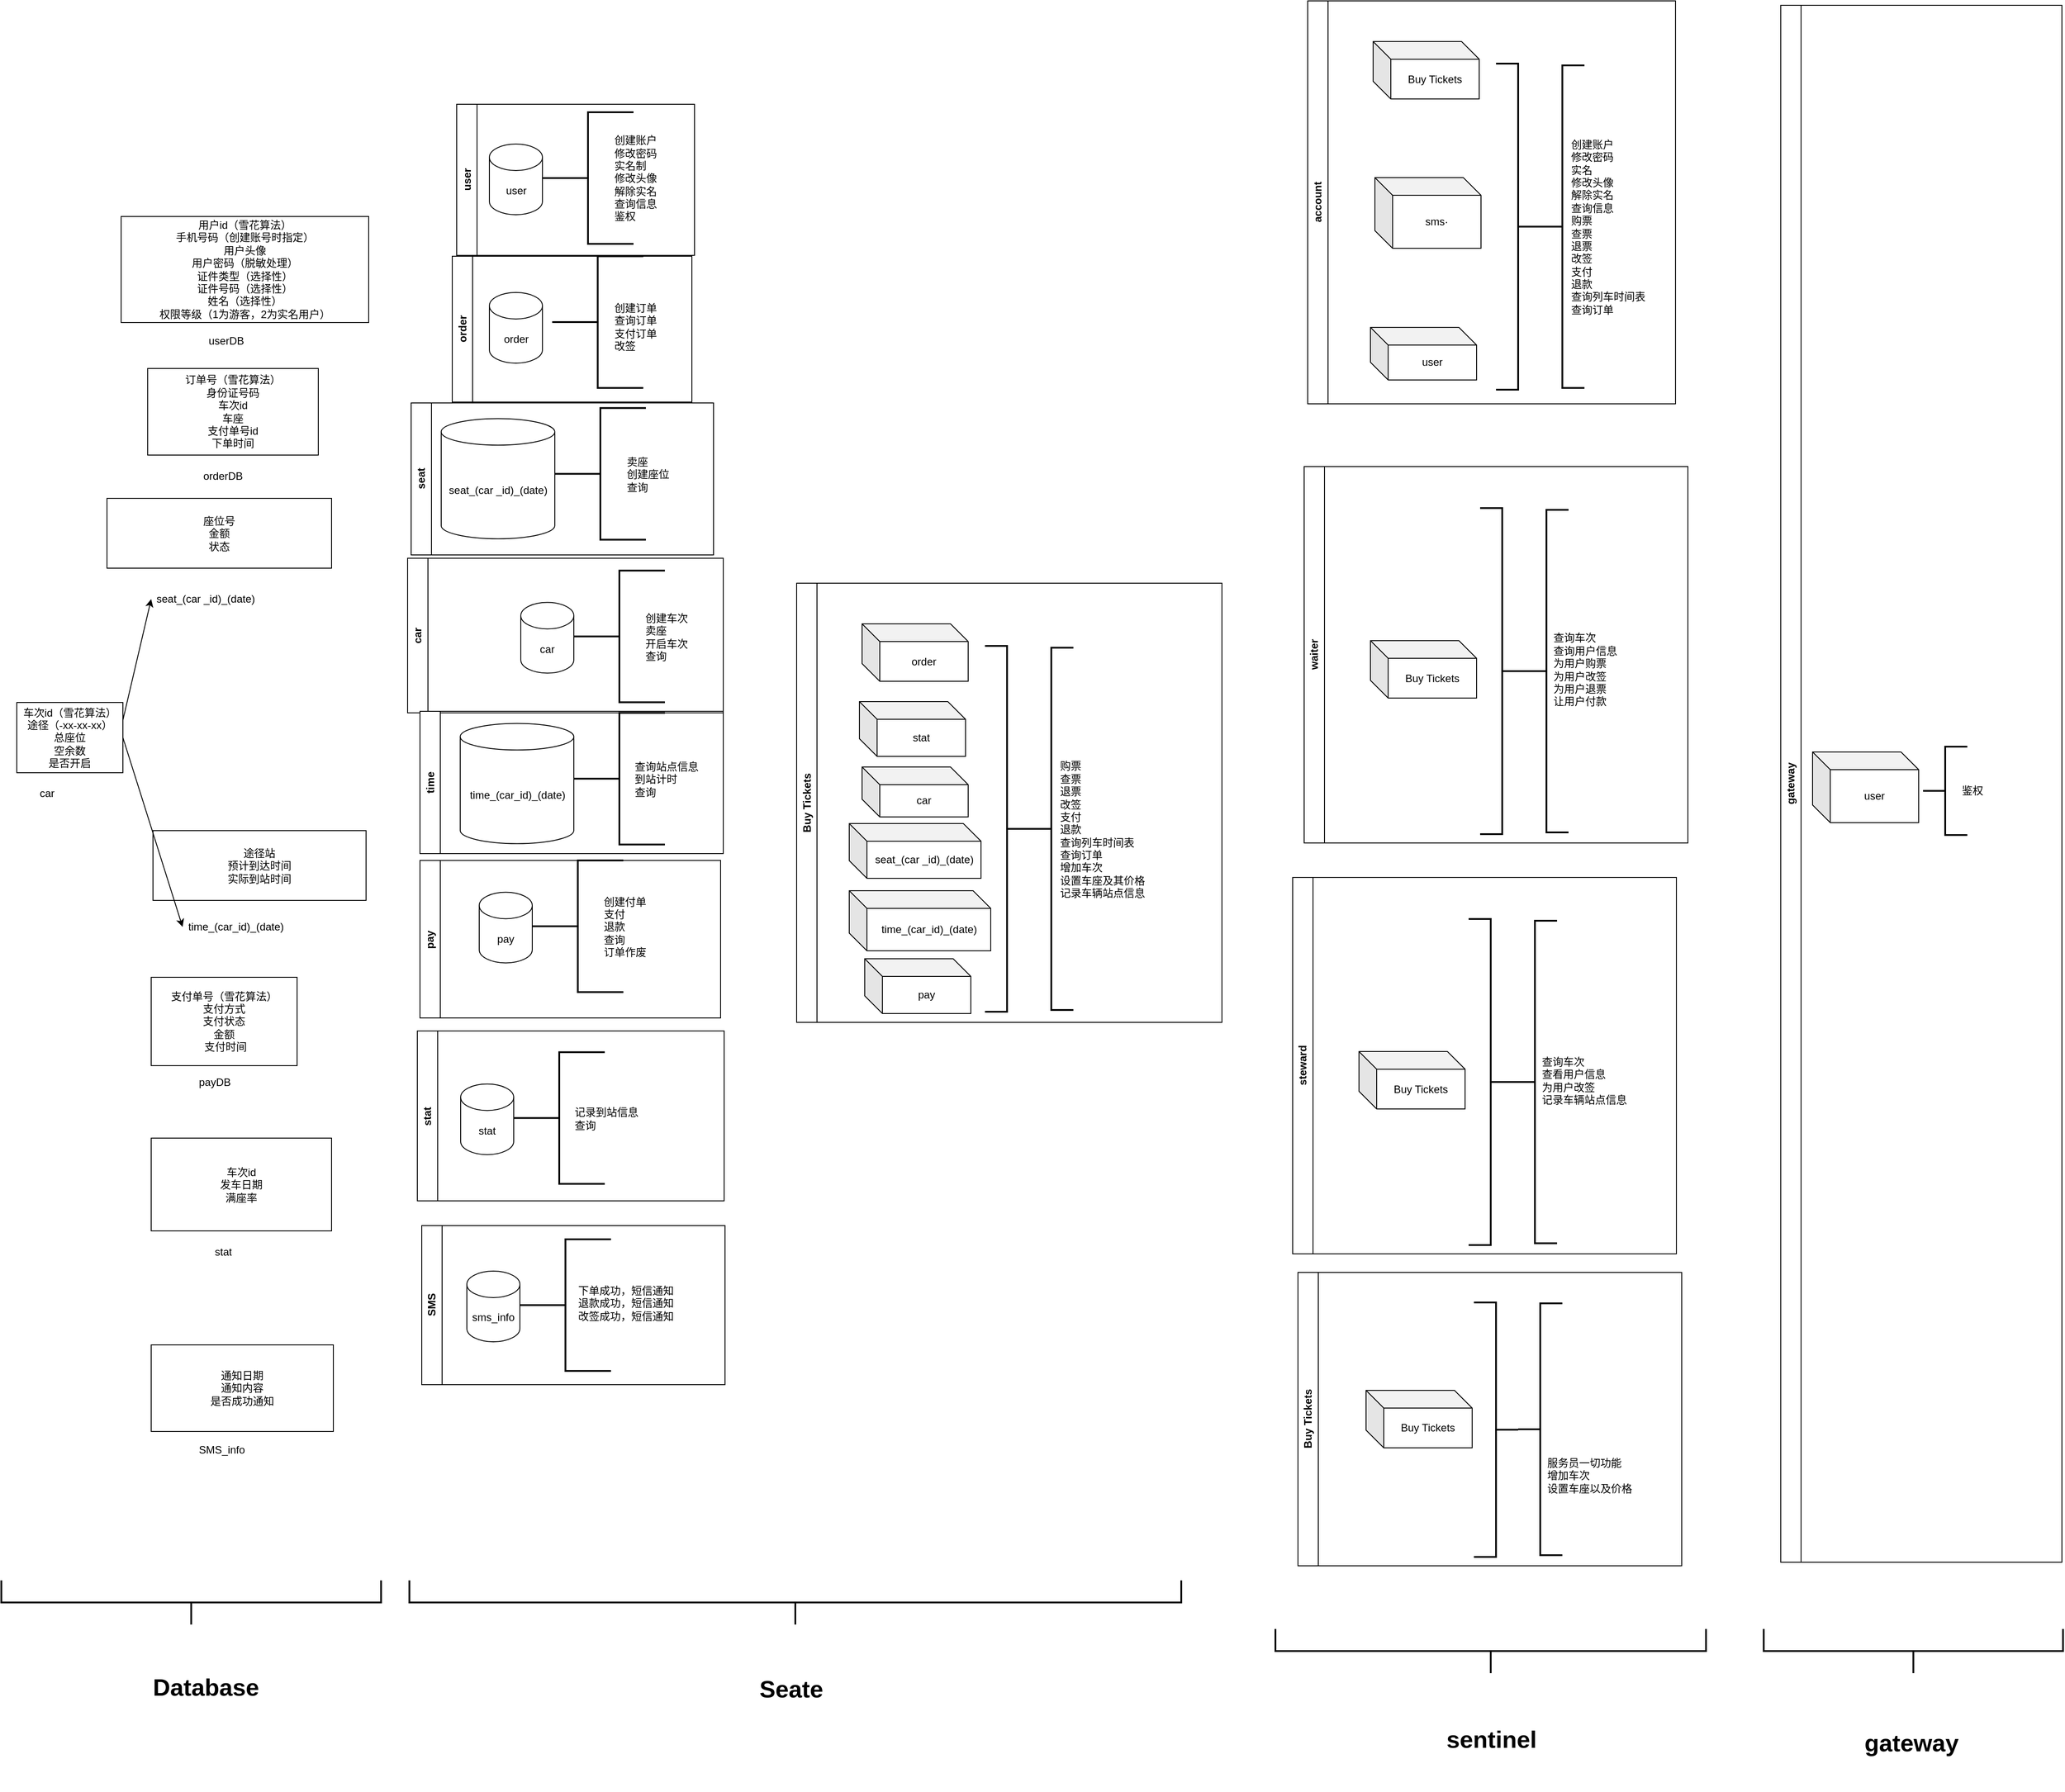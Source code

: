 <mxfile version="22.0.3" type="device">
  <diagram name="第 1 页" id="jt6VVJo7nu8GzwiU6wVw">
    <mxGraphModel dx="1000" dy="637" grid="0" gridSize="10" guides="1" tooltips="1" connect="1" arrows="1" fold="1" page="1" pageScale="1" pageWidth="2500" pageHeight="2200" math="0" shadow="0">
      <root>
        <mxCell id="0" />
        <mxCell id="1" parent="0" />
        <mxCell id="OvFxD7z9jxdbEy_i_qH0-7" value="座位号&lt;br&gt;金额&lt;br&gt;状态" style="rounded=0;whiteSpace=wrap;html=1;" parent="1" vertex="1">
          <mxGeometry x="136" y="617" width="254" height="79" as="geometry" />
        </mxCell>
        <mxCell id="OvFxD7z9jxdbEy_i_qH0-2" value="用户id（雪花算法）&lt;br&gt;手机号码（创建账号时指定）&lt;br&gt;用户头像&lt;br&gt;用户密码（脱敏处理）&lt;br&gt;证件类型（选择性）&lt;br&gt;证件号码（选择性）&lt;br&gt;姓名（选择性）&lt;br&gt;权限等级（1为游客，2为实名用户）" style="rounded=0;whiteSpace=wrap;html=1;" parent="1" vertex="1">
          <mxGeometry x="152" y="298" width="280" height="120" as="geometry" />
        </mxCell>
        <mxCell id="OvFxD7z9jxdbEy_i_qH0-3" value="userDB" style="text;strokeColor=none;fillColor=none;align=left;verticalAlign=middle;spacingLeft=4;spacingRight=4;overflow=hidden;points=[[0,0.5],[1,0.5]];portConstraint=eastwest;rotatable=0;whiteSpace=wrap;html=1;" parent="1" vertex="1">
          <mxGeometry x="245" y="424" width="80" height="30" as="geometry" />
        </mxCell>
        <mxCell id="OvFxD7z9jxdbEy_i_qH0-4" value="orderDB" style="text;strokeColor=none;fillColor=none;align=left;verticalAlign=middle;spacingLeft=4;spacingRight=4;overflow=hidden;points=[[0,0.5],[1,0.5]];portConstraint=eastwest;rotatable=0;whiteSpace=wrap;html=1;" parent="1" vertex="1">
          <mxGeometry x="238.5" y="577" width="80" height="30" as="geometry" />
        </mxCell>
        <mxCell id="OvFxD7z9jxdbEy_i_qH0-5" value="订单号（雪花算法）&lt;br&gt;身份证号码&lt;br&gt;车次id&lt;br&gt;车座&lt;br&gt;支付单号id&lt;br&gt;下单时间" style="rounded=0;whiteSpace=wrap;html=1;" parent="1" vertex="1">
          <mxGeometry x="182" y="470" width="193" height="98" as="geometry" />
        </mxCell>
        <mxCell id="OvFxD7z9jxdbEy_i_qH0-6" value="seat_(car _id)_(date)" style="text;strokeColor=none;fillColor=none;align=left;verticalAlign=middle;spacingLeft=4;spacingRight=4;overflow=hidden;points=[[0,0.5],[1,0.5]];portConstraint=eastwest;rotatable=0;whiteSpace=wrap;html=1;rounded=1;" parent="1" vertex="1">
          <mxGeometry x="186" y="716" width="159" height="30" as="geometry" />
        </mxCell>
        <mxCell id="OvFxD7z9jxdbEy_i_qH0-8" value="payDB&lt;br&gt;" style="text;strokeColor=none;fillColor=none;align=left;verticalAlign=middle;spacingLeft=4;spacingRight=4;overflow=hidden;points=[[0,0.5],[1,0.5]];portConstraint=eastwest;rotatable=0;whiteSpace=wrap;html=1;" parent="1" vertex="1">
          <mxGeometry x="234" y="1263" width="80" height="30" as="geometry" />
        </mxCell>
        <mxCell id="OvFxD7z9jxdbEy_i_qH0-9" value="支付单号（雪花算法）&lt;br&gt;支付方式&lt;br&gt;支付状态&lt;br&gt;金额&lt;br&gt;&amp;nbsp;支付时间" style="rounded=0;whiteSpace=wrap;html=1;" parent="1" vertex="1">
          <mxGeometry x="186" y="1159" width="165" height="100" as="geometry" />
        </mxCell>
        <mxCell id="OvFxD7z9jxdbEy_i_qH0-16" value="车次id（雪花算法）&lt;br&gt;途径（-xx-xx-xx）&lt;br&gt;总座位&lt;br&gt;空余数&lt;br&gt;是否开启" style="rounded=0;whiteSpace=wrap;html=1;" parent="1" vertex="1">
          <mxGeometry x="34" y="848" width="120" height="79.5" as="geometry" />
        </mxCell>
        <mxCell id="-K4Pnvhbvs1OvobaiyWg-1" value="" style="endArrow=classic;html=1;rounded=0;exitX=1;exitY=0.25;exitDx=0;exitDy=0;entryX=0;entryY=0.5;entryDx=0;entryDy=0;" edge="1" parent="1" source="OvFxD7z9jxdbEy_i_qH0-16" target="OvFxD7z9jxdbEy_i_qH0-6">
          <mxGeometry width="50" height="50" relative="1" as="geometry">
            <mxPoint x="325" y="1074" as="sourcePoint" />
            <mxPoint x="375" y="1024" as="targetPoint" />
          </mxGeometry>
        </mxCell>
        <mxCell id="-K4Pnvhbvs1OvobaiyWg-2" value="途径站&lt;br&gt;预计到达时间&lt;br&gt;实际到站时间" style="rounded=0;whiteSpace=wrap;html=1;" vertex="1" parent="1">
          <mxGeometry x="188" y="993" width="241" height="79" as="geometry" />
        </mxCell>
        <mxCell id="-K4Pnvhbvs1OvobaiyWg-4" value="time_(car_id)_(date)" style="text;strokeColor=none;fillColor=none;align=left;verticalAlign=middle;spacingLeft=4;spacingRight=4;overflow=hidden;points=[[0,0.5],[1,0.5]];portConstraint=eastwest;rotatable=0;whiteSpace=wrap;html=1;" vertex="1" parent="1">
          <mxGeometry x="221.5" y="1087" width="141" height="30" as="geometry" />
        </mxCell>
        <mxCell id="-K4Pnvhbvs1OvobaiyWg-5" value="car" style="text;strokeColor=none;fillColor=none;align=left;verticalAlign=middle;spacingLeft=4;spacingRight=4;overflow=hidden;points=[[0,0.5],[1,0.5]];portConstraint=eastwest;rotatable=0;whiteSpace=wrap;html=1;" vertex="1" parent="1">
          <mxGeometry x="54" y="936" width="80" height="30" as="geometry" />
        </mxCell>
        <mxCell id="-K4Pnvhbvs1OvobaiyWg-6" value="" style="endArrow=classic;html=1;rounded=0;entryX=0;entryY=0.5;entryDx=0;entryDy=0;exitX=1;exitY=0.5;exitDx=0;exitDy=0;" edge="1" parent="1" source="OvFxD7z9jxdbEy_i_qH0-16" target="-K4Pnvhbvs1OvobaiyWg-4">
          <mxGeometry width="50" height="50" relative="1" as="geometry">
            <mxPoint x="287" y="843" as="sourcePoint" />
            <mxPoint x="337" y="793" as="targetPoint" />
          </mxGeometry>
        </mxCell>
        <mxCell id="-K4Pnvhbvs1OvobaiyWg-8" value="车次id&lt;br&gt;发车日期&lt;br&gt;满座率&lt;br&gt;" style="rounded=0;whiteSpace=wrap;html=1;" vertex="1" parent="1">
          <mxGeometry x="186" y="1341" width="204" height="105" as="geometry" />
        </mxCell>
        <mxCell id="-K4Pnvhbvs1OvobaiyWg-9" value="stat" style="text;strokeColor=none;fillColor=none;align=left;verticalAlign=middle;spacingLeft=4;spacingRight=4;overflow=hidden;points=[[0,0.5],[1,0.5]];portConstraint=eastwest;rotatable=0;whiteSpace=wrap;html=1;" vertex="1" parent="1">
          <mxGeometry x="252" y="1455" width="80" height="30" as="geometry" />
        </mxCell>
        <mxCell id="-K4Pnvhbvs1OvobaiyWg-11" value="user" style="shape=cylinder3;whiteSpace=wrap;html=1;boundedLbl=1;backgroundOutline=1;size=15;" vertex="1" parent="1">
          <mxGeometry x="568.5" y="216" width="60" height="80" as="geometry" />
        </mxCell>
        <mxCell id="-K4Pnvhbvs1OvobaiyWg-16" value="" style="strokeWidth=2;html=1;shape=mxgraph.flowchart.annotation_2;align=left;labelPosition=right;pointerEvents=1;" vertex="1" parent="1">
          <mxGeometry x="628.5" y="180" width="103" height="149" as="geometry" />
        </mxCell>
        <mxCell id="-K4Pnvhbvs1OvobaiyWg-17" value="&lt;div style=&quot;text-align: left;&quot;&gt;&lt;span style=&quot;background-color: initial;&quot;&gt;创建账户&lt;/span&gt;&lt;/div&gt;&lt;div style=&quot;text-align: left;&quot;&gt;&lt;span style=&quot;background-color: initial;&quot;&gt;修改密码&lt;/span&gt;&lt;/div&gt;&lt;div style=&quot;text-align: left;&quot;&gt;&lt;span style=&quot;background-color: initial;&quot;&gt;实名制&lt;/span&gt;&lt;/div&gt;&lt;div style=&quot;text-align: left;&quot;&gt;修改头像&lt;/div&gt;&lt;div style=&quot;text-align: left;&quot;&gt;解除实名&lt;/div&gt;&lt;div style=&quot;text-align: left;&quot;&gt;查询信息&lt;/div&gt;&lt;div style=&quot;text-align: left;&quot;&gt;鉴权&lt;/div&gt;" style="text;html=1;strokeColor=none;fillColor=none;align=center;verticalAlign=middle;whiteSpace=wrap;rounded=0;" vertex="1" parent="1">
          <mxGeometry x="680.5" y="182" width="106" height="146" as="geometry" />
        </mxCell>
        <mxCell id="-K4Pnvhbvs1OvobaiyWg-19" value="order" style="shape=cylinder3;whiteSpace=wrap;html=1;boundedLbl=1;backgroundOutline=1;size=15;" vertex="1" parent="1">
          <mxGeometry x="568.5" y="384" width="60" height="80" as="geometry" />
        </mxCell>
        <mxCell id="-K4Pnvhbvs1OvobaiyWg-21" value="&lt;div style=&quot;text-align: left;&quot;&gt;创建订单&lt;/div&gt;&lt;div style=&quot;text-align: left;&quot;&gt;查询订单&lt;/div&gt;&lt;div style=&quot;text-align: left;&quot;&gt;支付订单&lt;/div&gt;&lt;div style=&quot;text-align: left;&quot;&gt;改签&lt;/div&gt;" style="text;html=1;strokeColor=none;fillColor=none;align=center;verticalAlign=middle;whiteSpace=wrap;rounded=0;" vertex="1" parent="1">
          <mxGeometry x="680.5" y="350" width="106" height="146" as="geometry" />
        </mxCell>
        <mxCell id="-K4Pnvhbvs1OvobaiyWg-23" value="car" style="shape=cylinder3;whiteSpace=wrap;html=1;boundedLbl=1;backgroundOutline=1;size=15;" vertex="1" parent="1">
          <mxGeometry x="604" y="734.75" width="60" height="80" as="geometry" />
        </mxCell>
        <mxCell id="-K4Pnvhbvs1OvobaiyWg-24" value="" style="strokeWidth=2;html=1;shape=mxgraph.flowchart.annotation_2;align=left;labelPosition=right;pointerEvents=1;" vertex="1" parent="1">
          <mxGeometry x="664" y="698.75" width="103" height="149" as="geometry" />
        </mxCell>
        <mxCell id="-K4Pnvhbvs1OvobaiyWg-25" value="&lt;div style=&quot;text-align: left;&quot;&gt;创建车次&lt;/div&gt;&lt;div style=&quot;text-align: left;&quot;&gt;卖座&lt;/div&gt;&lt;div style=&quot;text-align: left;&quot;&gt;开启车次&lt;/div&gt;&lt;div style=&quot;text-align: left;&quot;&gt;查询&lt;/div&gt;" style="text;html=1;strokeColor=none;fillColor=none;align=center;verticalAlign=middle;whiteSpace=wrap;rounded=0;" vertex="1" parent="1">
          <mxGeometry x="716" y="700.75" width="106" height="146" as="geometry" />
        </mxCell>
        <mxCell id="-K4Pnvhbvs1OvobaiyWg-26" value="seat_(car _id)_(date)" style="shape=cylinder3;whiteSpace=wrap;html=1;boundedLbl=1;backgroundOutline=1;size=15;" vertex="1" parent="1">
          <mxGeometry x="514" y="526.75" width="128.5" height="136" as="geometry" />
        </mxCell>
        <mxCell id="-K4Pnvhbvs1OvobaiyWg-27" value="" style="strokeWidth=2;html=1;shape=mxgraph.flowchart.annotation_2;align=left;labelPosition=right;pointerEvents=1;" vertex="1" parent="1">
          <mxGeometry x="642.5" y="514.75" width="103" height="149" as="geometry" />
        </mxCell>
        <mxCell id="-K4Pnvhbvs1OvobaiyWg-28" value="&lt;div style=&quot;text-align: left;&quot;&gt;卖座&lt;/div&gt;&lt;div style=&quot;text-align: left;&quot;&gt;创建座位&lt;/div&gt;&lt;div style=&quot;text-align: left;&quot;&gt;查询&lt;/div&gt;" style="text;html=1;strokeColor=none;fillColor=none;align=center;verticalAlign=middle;whiteSpace=wrap;rounded=0;" vertex="1" parent="1">
          <mxGeometry x="694.5" y="516.75" width="106" height="146" as="geometry" />
        </mxCell>
        <mxCell id="-K4Pnvhbvs1OvobaiyWg-30" value="time_(car_id)_(date)" style="shape=cylinder3;whiteSpace=wrap;html=1;boundedLbl=1;backgroundOutline=1;size=15;" vertex="1" parent="1">
          <mxGeometry x="535.5" y="871.75" width="128.5" height="136" as="geometry" />
        </mxCell>
        <mxCell id="-K4Pnvhbvs1OvobaiyWg-31" value="" style="strokeWidth=2;html=1;shape=mxgraph.flowchart.annotation_2;align=left;labelPosition=right;pointerEvents=1;" vertex="1" parent="1">
          <mxGeometry x="664" y="859.75" width="103" height="149" as="geometry" />
        </mxCell>
        <mxCell id="-K4Pnvhbvs1OvobaiyWg-32" value="&lt;div style=&quot;text-align: left;&quot;&gt;查询站点信息&lt;/div&gt;&lt;div style=&quot;text-align: left;&quot;&gt;到站计时&lt;/div&gt;&lt;div style=&quot;text-align: left;&quot;&gt;查询&lt;/div&gt;" style="text;html=1;strokeColor=none;fillColor=none;align=center;verticalAlign=middle;whiteSpace=wrap;rounded=0;" vertex="1" parent="1">
          <mxGeometry x="716" y="861.75" width="106" height="146" as="geometry" />
        </mxCell>
        <mxCell id="-K4Pnvhbvs1OvobaiyWg-36" value="pay" style="shape=cylinder3;whiteSpace=wrap;html=1;boundedLbl=1;backgroundOutline=1;size=15;" vertex="1" parent="1">
          <mxGeometry x="557" y="1062.75" width="60" height="80" as="geometry" />
        </mxCell>
        <mxCell id="-K4Pnvhbvs1OvobaiyWg-37" value="" style="strokeWidth=2;html=1;shape=mxgraph.flowchart.annotation_2;align=left;labelPosition=right;pointerEvents=1;" vertex="1" parent="1">
          <mxGeometry x="617" y="1026.75" width="103" height="149" as="geometry" />
        </mxCell>
        <mxCell id="-K4Pnvhbvs1OvobaiyWg-38" value="&lt;div style=&quot;text-align: left;&quot;&gt;创建付单&lt;/div&gt;&lt;div style=&quot;text-align: left;&quot;&gt;支付&lt;/div&gt;&lt;div style=&quot;text-align: left;&quot;&gt;退款&lt;/div&gt;&lt;div style=&quot;text-align: left;&quot;&gt;查询&lt;/div&gt;&lt;div style=&quot;text-align: left;&quot;&gt;订单作废&lt;/div&gt;" style="text;html=1;strokeColor=none;fillColor=none;align=center;verticalAlign=middle;whiteSpace=wrap;rounded=0;" vertex="1" parent="1">
          <mxGeometry x="669" y="1028.75" width="106" height="146" as="geometry" />
        </mxCell>
        <mxCell id="-K4Pnvhbvs1OvobaiyWg-39" value="stat" style="shape=cylinder3;whiteSpace=wrap;html=1;boundedLbl=1;backgroundOutline=1;size=15;" vertex="1" parent="1">
          <mxGeometry x="536" y="1279.75" width="60" height="80" as="geometry" />
        </mxCell>
        <mxCell id="-K4Pnvhbvs1OvobaiyWg-40" value="" style="strokeWidth=2;html=1;shape=mxgraph.flowchart.annotation_2;align=left;labelPosition=right;pointerEvents=1;" vertex="1" parent="1">
          <mxGeometry x="596" y="1243.75" width="103" height="149" as="geometry" />
        </mxCell>
        <mxCell id="-K4Pnvhbvs1OvobaiyWg-41" value="&lt;div style=&quot;text-align: left;&quot;&gt;记录到站信息&lt;/div&gt;&lt;div style=&quot;text-align: left;&quot;&gt;查询&lt;/div&gt;" style="text;html=1;strokeColor=none;fillColor=none;align=center;verticalAlign=middle;whiteSpace=wrap;rounded=0;" vertex="1" parent="1">
          <mxGeometry x="648" y="1245.75" width="106" height="146" as="geometry" />
        </mxCell>
        <mxCell id="-K4Pnvhbvs1OvobaiyWg-42" value="user" style="swimlane;horizontal=0;whiteSpace=wrap;html=1;" vertex="1" parent="1">
          <mxGeometry x="531.5" y="171" width="269" height="171" as="geometry" />
        </mxCell>
        <mxCell id="-K4Pnvhbvs1OvobaiyWg-43" value="order" style="swimlane;horizontal=0;whiteSpace=wrap;html=1;" vertex="1" parent="-K4Pnvhbvs1OvobaiyWg-42">
          <mxGeometry x="-5" y="172" width="271" height="165" as="geometry" />
        </mxCell>
        <mxCell id="-K4Pnvhbvs1OvobaiyWg-20" value="" style="strokeWidth=2;html=1;shape=mxgraph.flowchart.annotation_2;align=left;labelPosition=right;pointerEvents=1;" vertex="1" parent="-K4Pnvhbvs1OvobaiyWg-43">
          <mxGeometry x="113" width="103" height="149" as="geometry" />
        </mxCell>
        <mxCell id="-K4Pnvhbvs1OvobaiyWg-45" value="seat" style="swimlane;horizontal=0;whiteSpace=wrap;html=1;" vertex="1" parent="1">
          <mxGeometry x="480" y="509" width="342" height="172" as="geometry" />
        </mxCell>
        <mxCell id="-K4Pnvhbvs1OvobaiyWg-46" value="car" style="swimlane;horizontal=0;whiteSpace=wrap;html=1;" vertex="1" parent="1">
          <mxGeometry x="476" y="684.75" width="357" height="175" as="geometry" />
        </mxCell>
        <mxCell id="-K4Pnvhbvs1OvobaiyWg-47" value="time" style="swimlane;horizontal=0;whiteSpace=wrap;html=1;" vertex="1" parent="1">
          <mxGeometry x="490" y="858" width="343" height="161" as="geometry" />
        </mxCell>
        <mxCell id="-K4Pnvhbvs1OvobaiyWg-48" value="pay" style="swimlane;horizontal=0;whiteSpace=wrap;html=1;startSize=23;" vertex="1" parent="-K4Pnvhbvs1OvobaiyWg-47">
          <mxGeometry y="168.75" width="340" height="178.25" as="geometry" />
        </mxCell>
        <mxCell id="-K4Pnvhbvs1OvobaiyWg-49" value="stat" style="swimlane;horizontal=0;whiteSpace=wrap;html=1;" vertex="1" parent="1">
          <mxGeometry x="487" y="1219.75" width="347" height="192.25" as="geometry" />
        </mxCell>
        <mxCell id="-K4Pnvhbvs1OvobaiyWg-50" value="Buy Tickets" style="swimlane;horizontal=0;whiteSpace=wrap;html=1;startSize=23;" vertex="1" parent="1">
          <mxGeometry x="916" y="713" width="481" height="497" as="geometry">
            <mxRectangle x="930" y="19" width="32" height="96" as="alternateBounds" />
          </mxGeometry>
        </mxCell>
        <mxCell id="-K4Pnvhbvs1OvobaiyWg-51" value="order" style="shape=cube;whiteSpace=wrap;html=1;boundedLbl=1;backgroundOutline=1;darkOpacity=0.05;darkOpacity2=0.1;" vertex="1" parent="-K4Pnvhbvs1OvobaiyWg-50">
          <mxGeometry x="74" y="46" width="120" height="65" as="geometry" />
        </mxCell>
        <mxCell id="-K4Pnvhbvs1OvobaiyWg-53" value="car" style="shape=cube;whiteSpace=wrap;html=1;boundedLbl=1;backgroundOutline=1;darkOpacity=0.05;darkOpacity2=0.1;" vertex="1" parent="-K4Pnvhbvs1OvobaiyWg-50">
          <mxGeometry x="74" y="208" width="120" height="56.5" as="geometry" />
        </mxCell>
        <mxCell id="-K4Pnvhbvs1OvobaiyWg-52" value="stat" style="shape=cube;whiteSpace=wrap;html=1;boundedLbl=1;backgroundOutline=1;darkOpacity=0.05;darkOpacity2=0.1;" vertex="1" parent="-K4Pnvhbvs1OvobaiyWg-50">
          <mxGeometry x="71" y="134" width="120" height="62" as="geometry" />
        </mxCell>
        <mxCell id="-K4Pnvhbvs1OvobaiyWg-54" value="pay" style="shape=cube;whiteSpace=wrap;html=1;boundedLbl=1;backgroundOutline=1;darkOpacity=0.05;darkOpacity2=0.1;" vertex="1" parent="-K4Pnvhbvs1OvobaiyWg-50">
          <mxGeometry x="77" y="425" width="120" height="62" as="geometry" />
        </mxCell>
        <mxCell id="-K4Pnvhbvs1OvobaiyWg-55" value="" style="strokeWidth=2;html=1;shape=mxgraph.flowchart.annotation_2;align=left;labelPosition=right;pointerEvents=1;rotation=-180;" vertex="1" parent="-K4Pnvhbvs1OvobaiyWg-50">
          <mxGeometry x="213" y="71" width="50" height="414" as="geometry" />
        </mxCell>
        <mxCell id="-K4Pnvhbvs1OvobaiyWg-56" value="" style="strokeWidth=2;html=1;shape=mxgraph.flowchart.annotation_2;align=left;labelPosition=right;pointerEvents=1;" vertex="1" parent="-K4Pnvhbvs1OvobaiyWg-50">
          <mxGeometry x="263" y="73" width="50" height="410" as="geometry" />
        </mxCell>
        <mxCell id="-K4Pnvhbvs1OvobaiyWg-59" value="购票&lt;br&gt;&lt;div style=&quot;&quot;&gt;&lt;span style=&quot;background-color: initial;&quot;&gt;查票&lt;/span&gt;&lt;/div&gt;&lt;div style=&quot;&quot;&gt;&lt;span style=&quot;background-color: initial;&quot;&gt;退票&lt;/span&gt;&lt;/div&gt;&lt;div style=&quot;&quot;&gt;&lt;span style=&quot;background-color: initial;&quot;&gt;改签&lt;/span&gt;&lt;/div&gt;&lt;div style=&quot;&quot;&gt;&lt;span style=&quot;background-color: initial;&quot;&gt;支付&lt;/span&gt;&lt;/div&gt;&lt;div style=&quot;&quot;&gt;&lt;span style=&quot;background-color: initial;&quot;&gt;退款&lt;/span&gt;&lt;/div&gt;&lt;div style=&quot;&quot;&gt;&lt;span style=&quot;background-color: initial;&quot;&gt;查询列车时间表&lt;/span&gt;&lt;/div&gt;&lt;div style=&quot;&quot;&gt;&lt;span style=&quot;background-color: initial;&quot;&gt;查询订单&lt;/span&gt;&lt;/div&gt;&lt;div style=&quot;&quot;&gt;&lt;span style=&quot;background-color: initial;&quot;&gt;增加车次&lt;/span&gt;&lt;/div&gt;&lt;div style=&quot;&quot;&gt;&lt;span style=&quot;background-color: initial;&quot;&gt;设置车座及其价格&lt;/span&gt;&lt;/div&gt;&lt;div style=&quot;&quot;&gt;&lt;span style=&quot;background-color: initial;&quot;&gt;记录车辆站点信息&lt;/span&gt;&lt;/div&gt;" style="text;html=1;strokeColor=none;fillColor=none;align=left;verticalAlign=middle;whiteSpace=wrap;rounded=0;" vertex="1" parent="-K4Pnvhbvs1OvobaiyWg-50">
          <mxGeometry x="296" y="77.5" width="185" height="402.5" as="geometry" />
        </mxCell>
        <mxCell id="-K4Pnvhbvs1OvobaiyWg-78" value="seat_(car _id)_(date)" style="shape=cube;whiteSpace=wrap;html=1;boundedLbl=1;backgroundOutline=1;darkOpacity=0.05;darkOpacity2=0.1;" vertex="1" parent="-K4Pnvhbvs1OvobaiyWg-50">
          <mxGeometry x="59.5" y="272" width="149" height="62" as="geometry" />
        </mxCell>
        <mxCell id="-K4Pnvhbvs1OvobaiyWg-114" value="time_(car_id)_(date)" style="shape=cube;whiteSpace=wrap;html=1;boundedLbl=1;backgroundOutline=1;darkOpacity=0.05;darkOpacity2=0.1;" vertex="1" parent="-K4Pnvhbvs1OvobaiyWg-50">
          <mxGeometry x="59.5" y="348" width="160" height="68" as="geometry" />
        </mxCell>
        <mxCell id="-K4Pnvhbvs1OvobaiyWg-60" value="通知日期&lt;br&gt;通知内容&lt;br&gt;是否成功通知" style="rounded=0;whiteSpace=wrap;html=1;" vertex="1" parent="1">
          <mxGeometry x="186" y="1575" width="206" height="98" as="geometry" />
        </mxCell>
        <mxCell id="-K4Pnvhbvs1OvobaiyWg-61" value="SMS_info" style="text;strokeColor=none;fillColor=none;align=left;verticalAlign=middle;spacingLeft=4;spacingRight=4;overflow=hidden;points=[[0,0.5],[1,0.5]];portConstraint=eastwest;rotatable=0;whiteSpace=wrap;html=1;" vertex="1" parent="1">
          <mxGeometry x="234" y="1679" width="80" height="30" as="geometry" />
        </mxCell>
        <mxCell id="-K4Pnvhbvs1OvobaiyWg-63" value="SMS" style="swimlane;horizontal=0;whiteSpace=wrap;html=1;" vertex="1" parent="1">
          <mxGeometry x="492" y="1440" width="343" height="180" as="geometry" />
        </mxCell>
        <mxCell id="-K4Pnvhbvs1OvobaiyWg-64" value="sms_info" style="shape=cylinder3;whiteSpace=wrap;html=1;boundedLbl=1;backgroundOutline=1;size=15;" vertex="1" parent="-K4Pnvhbvs1OvobaiyWg-63">
          <mxGeometry x="51" y="51.5" width="60" height="80" as="geometry" />
        </mxCell>
        <mxCell id="-K4Pnvhbvs1OvobaiyWg-65" value="" style="strokeWidth=2;html=1;shape=mxgraph.flowchart.annotation_2;align=left;labelPosition=right;pointerEvents=1;" vertex="1" parent="-K4Pnvhbvs1OvobaiyWg-63">
          <mxGeometry x="111" y="15.5" width="103" height="149" as="geometry" />
        </mxCell>
        <mxCell id="-K4Pnvhbvs1OvobaiyWg-66" value="下单成功，短信通知&lt;br&gt;退款成功，短信通知&lt;br&gt;改签成功，短信通知" style="text;strokeColor=none;fillColor=none;align=left;verticalAlign=middle;spacingLeft=4;spacingRight=4;overflow=hidden;points=[[0,0.5],[1,0.5]];portConstraint=eastwest;rotatable=0;whiteSpace=wrap;html=1;" vertex="1" parent="-K4Pnvhbvs1OvobaiyWg-63">
          <mxGeometry x="171" y="19" width="162" height="138" as="geometry" />
        </mxCell>
        <mxCell id="-K4Pnvhbvs1OvobaiyWg-68" value="account" style="swimlane;horizontal=0;whiteSpace=wrap;html=1;" vertex="1" parent="1">
          <mxGeometry x="1494" y="54" width="416" height="456" as="geometry" />
        </mxCell>
        <mxCell id="-K4Pnvhbvs1OvobaiyWg-69" value="Buy Tickets" style="shape=cube;whiteSpace=wrap;html=1;boundedLbl=1;backgroundOutline=1;darkOpacity=0.05;darkOpacity2=0.1;" vertex="1" parent="-K4Pnvhbvs1OvobaiyWg-68">
          <mxGeometry x="74" y="46" width="120" height="65" as="geometry" />
        </mxCell>
        <mxCell id="-K4Pnvhbvs1OvobaiyWg-73" value="" style="strokeWidth=2;html=1;shape=mxgraph.flowchart.annotation_2;align=left;labelPosition=right;pointerEvents=1;rotation=-180;" vertex="1" parent="-K4Pnvhbvs1OvobaiyWg-68">
          <mxGeometry x="213" y="71" width="50" height="369" as="geometry" />
        </mxCell>
        <mxCell id="-K4Pnvhbvs1OvobaiyWg-74" value="" style="strokeWidth=2;html=1;shape=mxgraph.flowchart.annotation_2;align=left;labelPosition=right;pointerEvents=1;" vertex="1" parent="-K4Pnvhbvs1OvobaiyWg-68">
          <mxGeometry x="263" y="73" width="50" height="365" as="geometry" />
        </mxCell>
        <mxCell id="-K4Pnvhbvs1OvobaiyWg-75" value="创建账户&lt;br&gt;修改密码&lt;br&gt;实名&lt;br&gt;修改头像&lt;br&gt;解除实名&lt;br&gt;查询信息&lt;br&gt;购票&lt;br&gt;&lt;div style=&quot;&quot;&gt;&lt;span style=&quot;background-color: initial;&quot;&gt;查票&lt;/span&gt;&lt;/div&gt;&lt;div style=&quot;&quot;&gt;&lt;span style=&quot;background-color: initial;&quot;&gt;退票&lt;/span&gt;&lt;/div&gt;&lt;div style=&quot;&quot;&gt;&lt;span style=&quot;background-color: initial;&quot;&gt;改签&lt;/span&gt;&lt;/div&gt;&lt;div style=&quot;&quot;&gt;&lt;span style=&quot;background-color: initial;&quot;&gt;支付&lt;/span&gt;&lt;/div&gt;&lt;div style=&quot;&quot;&gt;&lt;span style=&quot;background-color: initial;&quot;&gt;退款&lt;/span&gt;&lt;/div&gt;&lt;div style=&quot;&quot;&gt;&lt;span style=&quot;background-color: initial;&quot;&gt;查询列车时间表&lt;/span&gt;&lt;/div&gt;&lt;div style=&quot;&quot;&gt;&lt;span style=&quot;background-color: initial;&quot;&gt;查询订单&lt;/span&gt;&lt;/div&gt;" style="text;html=1;strokeColor=none;fillColor=none;align=left;verticalAlign=middle;whiteSpace=wrap;rounded=0;" vertex="1" parent="-K4Pnvhbvs1OvobaiyWg-68">
          <mxGeometry x="296" y="77.5" width="185" height="356" as="geometry" />
        </mxCell>
        <mxCell id="-K4Pnvhbvs1OvobaiyWg-76" value="user" style="shape=cube;whiteSpace=wrap;html=1;boundedLbl=1;backgroundOutline=1;darkOpacity=0.05;darkOpacity2=0.1;" vertex="1" parent="-K4Pnvhbvs1OvobaiyWg-68">
          <mxGeometry x="71" y="369.5" width="120" height="59.5" as="geometry" />
        </mxCell>
        <mxCell id="-K4Pnvhbvs1OvobaiyWg-95" value="sms·" style="shape=cube;whiteSpace=wrap;html=1;boundedLbl=1;backgroundOutline=1;darkOpacity=0.05;darkOpacity2=0.1;" vertex="1" parent="-K4Pnvhbvs1OvobaiyWg-68">
          <mxGeometry x="76" y="200" width="120" height="80" as="geometry" />
        </mxCell>
        <mxCell id="-K4Pnvhbvs1OvobaiyWg-96" value="waiter" style="swimlane;horizontal=0;whiteSpace=wrap;html=1;startSize=23;" vertex="1" parent="1">
          <mxGeometry x="1490" y="581" width="434" height="426" as="geometry" />
        </mxCell>
        <mxCell id="-K4Pnvhbvs1OvobaiyWg-105" value="查询车次&lt;br&gt;查询用户信息&lt;br&gt;为用户购票&lt;br&gt;为用户改签&lt;br&gt;为用户退票&lt;br&gt;让用户付款" style="text;html=1;strokeColor=none;fillColor=none;align=left;verticalAlign=middle;whiteSpace=wrap;rounded=0;" vertex="1" parent="-K4Pnvhbvs1OvobaiyWg-96">
          <mxGeometry x="280" y="53" width="94" height="353" as="geometry" />
        </mxCell>
        <mxCell id="-K4Pnvhbvs1OvobaiyWg-98" value="Buy Tickets" style="shape=cube;whiteSpace=wrap;html=1;boundedLbl=1;backgroundOutline=1;darkOpacity=0.05;darkOpacity2=0.1;" vertex="1" parent="-K4Pnvhbvs1OvobaiyWg-96">
          <mxGeometry x="75" y="197" width="120" height="65" as="geometry" />
        </mxCell>
        <mxCell id="-K4Pnvhbvs1OvobaiyWg-99" value="" style="strokeWidth=2;html=1;shape=mxgraph.flowchart.annotation_2;align=left;labelPosition=right;pointerEvents=1;rotation=-180;" vertex="1" parent="1">
          <mxGeometry x="1689" y="628" width="50" height="369" as="geometry" />
        </mxCell>
        <mxCell id="-K4Pnvhbvs1OvobaiyWg-100" value="" style="strokeWidth=2;html=1;shape=mxgraph.flowchart.annotation_2;align=left;labelPosition=right;pointerEvents=1;" vertex="1" parent="1">
          <mxGeometry x="1739" y="630" width="50" height="365" as="geometry" />
        </mxCell>
        <mxCell id="-K4Pnvhbvs1OvobaiyWg-106" value="Buy Tickets" style="swimlane;horizontal=0;whiteSpace=wrap;html=1;startSize=23;" vertex="1" parent="1">
          <mxGeometry x="1483" y="1493" width="434" height="332" as="geometry" />
        </mxCell>
        <mxCell id="-K4Pnvhbvs1OvobaiyWg-107" value="服务员一切功能&lt;br&gt;增加车次&lt;br&gt;设置车座以及价格" style="text;html=1;strokeColor=none;fillColor=none;align=left;verticalAlign=middle;whiteSpace=wrap;rounded=0;" vertex="1" parent="-K4Pnvhbvs1OvobaiyWg-106">
          <mxGeometry x="280" y="53" width="142" height="353" as="geometry" />
        </mxCell>
        <mxCell id="-K4Pnvhbvs1OvobaiyWg-122" value="Buy Tickets" style="shape=cube;whiteSpace=wrap;html=1;boundedLbl=1;backgroundOutline=1;darkOpacity=0.05;darkOpacity2=0.1;" vertex="1" parent="-K4Pnvhbvs1OvobaiyWg-106">
          <mxGeometry x="77" y="133.5" width="120" height="65" as="geometry" />
        </mxCell>
        <mxCell id="-K4Pnvhbvs1OvobaiyWg-109" value="" style="strokeWidth=2;html=1;shape=mxgraph.flowchart.annotation_2;align=left;labelPosition=right;pointerEvents=1;rotation=-180;" vertex="1" parent="1">
          <mxGeometry x="1682" y="1527" width="50" height="288" as="geometry" />
        </mxCell>
        <mxCell id="-K4Pnvhbvs1OvobaiyWg-110" value="" style="strokeWidth=2;html=1;shape=mxgraph.flowchart.annotation_2;align=left;labelPosition=right;pointerEvents=1;" vertex="1" parent="1">
          <mxGeometry x="1732" y="1528" width="50" height="285" as="geometry" />
        </mxCell>
        <mxCell id="-K4Pnvhbvs1OvobaiyWg-117" value="steward" style="swimlane;horizontal=0;whiteSpace=wrap;html=1;startSize=23;" vertex="1" parent="1">
          <mxGeometry x="1477" y="1046" width="434" height="426" as="geometry" />
        </mxCell>
        <mxCell id="-K4Pnvhbvs1OvobaiyWg-118" value="查询车次&lt;br&gt;查看用户信息&lt;br&gt;为用户改签&lt;br&gt;记录车辆站点信息" style="text;html=1;strokeColor=none;fillColor=none;align=left;verticalAlign=middle;whiteSpace=wrap;rounded=0;" vertex="1" parent="-K4Pnvhbvs1OvobaiyWg-117">
          <mxGeometry x="280" y="53" width="106" height="353" as="geometry" />
        </mxCell>
        <mxCell id="-K4Pnvhbvs1OvobaiyWg-119" value="Buy Tickets" style="shape=cube;whiteSpace=wrap;html=1;boundedLbl=1;backgroundOutline=1;darkOpacity=0.05;darkOpacity2=0.1;" vertex="1" parent="-K4Pnvhbvs1OvobaiyWg-117">
          <mxGeometry x="75" y="197" width="120" height="65" as="geometry" />
        </mxCell>
        <mxCell id="-K4Pnvhbvs1OvobaiyWg-120" value="" style="strokeWidth=2;html=1;shape=mxgraph.flowchart.annotation_2;align=left;labelPosition=right;pointerEvents=1;rotation=-180;" vertex="1" parent="1">
          <mxGeometry x="1676" y="1093" width="50" height="369" as="geometry" />
        </mxCell>
        <mxCell id="-K4Pnvhbvs1OvobaiyWg-121" value="" style="strokeWidth=2;html=1;shape=mxgraph.flowchart.annotation_2;align=left;labelPosition=right;pointerEvents=1;" vertex="1" parent="1">
          <mxGeometry x="1726" y="1095" width="50" height="365" as="geometry" />
        </mxCell>
        <mxCell id="-K4Pnvhbvs1OvobaiyWg-123" value="" style="strokeWidth=2;html=1;shape=mxgraph.flowchart.annotation_2;align=left;labelPosition=right;pointerEvents=1;rotation=-90;" vertex="1" parent="1">
          <mxGeometry x="889.5" y="1430" width="50" height="873" as="geometry" />
        </mxCell>
        <mxCell id="-K4Pnvhbvs1OvobaiyWg-124" value="&lt;b&gt;&lt;font style=&quot;font-size: 27px;&quot;&gt;Seate&lt;/font&gt;&lt;/b&gt;" style="text;html=1;strokeColor=none;fillColor=none;align=center;verticalAlign=middle;whiteSpace=wrap;rounded=0;" vertex="1" parent="1">
          <mxGeometry x="797" y="1910.5" width="226" height="108" as="geometry" />
        </mxCell>
        <mxCell id="-K4Pnvhbvs1OvobaiyWg-125" value="gateway" style="swimlane;horizontal=0;whiteSpace=wrap;html=1;" vertex="1" parent="1">
          <mxGeometry x="2029" y="59" width="318" height="1762" as="geometry" />
        </mxCell>
        <mxCell id="-K4Pnvhbvs1OvobaiyWg-92" value="user" style="shape=cube;whiteSpace=wrap;html=1;boundedLbl=1;backgroundOutline=1;darkOpacity=0.05;darkOpacity2=0.1;" vertex="1" parent="-K4Pnvhbvs1OvobaiyWg-125">
          <mxGeometry x="36" y="845" width="120" height="80" as="geometry" />
        </mxCell>
        <mxCell id="-K4Pnvhbvs1OvobaiyWg-93" value="" style="strokeWidth=2;html=1;shape=mxgraph.flowchart.annotation_2;align=left;labelPosition=right;pointerEvents=1;" vertex="1" parent="-K4Pnvhbvs1OvobaiyWg-125">
          <mxGeometry x="161" y="839" width="50" height="100" as="geometry" />
        </mxCell>
        <mxCell id="-K4Pnvhbvs1OvobaiyWg-94" value="鉴权" style="text;html=1;strokeColor=none;fillColor=none;align=center;verticalAlign=middle;whiteSpace=wrap;rounded=0;" vertex="1" parent="-K4Pnvhbvs1OvobaiyWg-125">
          <mxGeometry x="187" y="874" width="60" height="30" as="geometry" />
        </mxCell>
        <mxCell id="-K4Pnvhbvs1OvobaiyWg-127" value="" style="strokeWidth=2;html=1;shape=mxgraph.flowchart.annotation_2;align=left;labelPosition=right;pointerEvents=1;rotation=-90;" vertex="1" parent="1">
          <mxGeometry x="1676" y="1678" width="50" height="487" as="geometry" />
        </mxCell>
        <mxCell id="-K4Pnvhbvs1OvobaiyWg-128" value="&lt;b&gt;&lt;font style=&quot;font-size: 27px;&quot;&gt;sentinel&lt;/font&gt;&lt;/b&gt;" style="text;html=1;strokeColor=none;fillColor=none;align=center;verticalAlign=middle;whiteSpace=wrap;rounded=0;" vertex="1" parent="1">
          <mxGeometry x="1589" y="1972" width="226" height="99" as="geometry" />
        </mxCell>
        <mxCell id="-K4Pnvhbvs1OvobaiyWg-129" value="" style="strokeWidth=2;html=1;shape=mxgraph.flowchart.annotation_2;align=left;labelPosition=right;pointerEvents=1;rotation=-90;" vertex="1" parent="1">
          <mxGeometry x="206.25" y="1651.75" width="50" height="429.5" as="geometry" />
        </mxCell>
        <mxCell id="-K4Pnvhbvs1OvobaiyWg-130" value="&lt;b&gt;&lt;font style=&quot;font-size: 27px;&quot;&gt;Database&lt;/font&gt;&lt;/b&gt;" style="text;html=1;strokeColor=none;fillColor=none;align=center;verticalAlign=middle;whiteSpace=wrap;rounded=0;" vertex="1" parent="1">
          <mxGeometry x="135" y="1909" width="226" height="108" as="geometry" />
        </mxCell>
        <mxCell id="-K4Pnvhbvs1OvobaiyWg-131" value="" style="strokeWidth=2;html=1;shape=mxgraph.flowchart.annotation_2;align=left;labelPosition=right;pointerEvents=1;rotation=-90;" vertex="1" parent="1">
          <mxGeometry x="2154" y="1752.25" width="50" height="338.5" as="geometry" />
        </mxCell>
        <mxCell id="-K4Pnvhbvs1OvobaiyWg-132" value="&lt;b&gt;&lt;font style=&quot;font-size: 27px;&quot;&gt;gateway&lt;/font&gt;&lt;/b&gt;" style="text;html=1;strokeColor=none;fillColor=none;align=center;verticalAlign=middle;whiteSpace=wrap;rounded=0;" vertex="1" parent="1">
          <mxGeometry x="2064" y="1972" width="226" height="108" as="geometry" />
        </mxCell>
      </root>
    </mxGraphModel>
  </diagram>
</mxfile>

